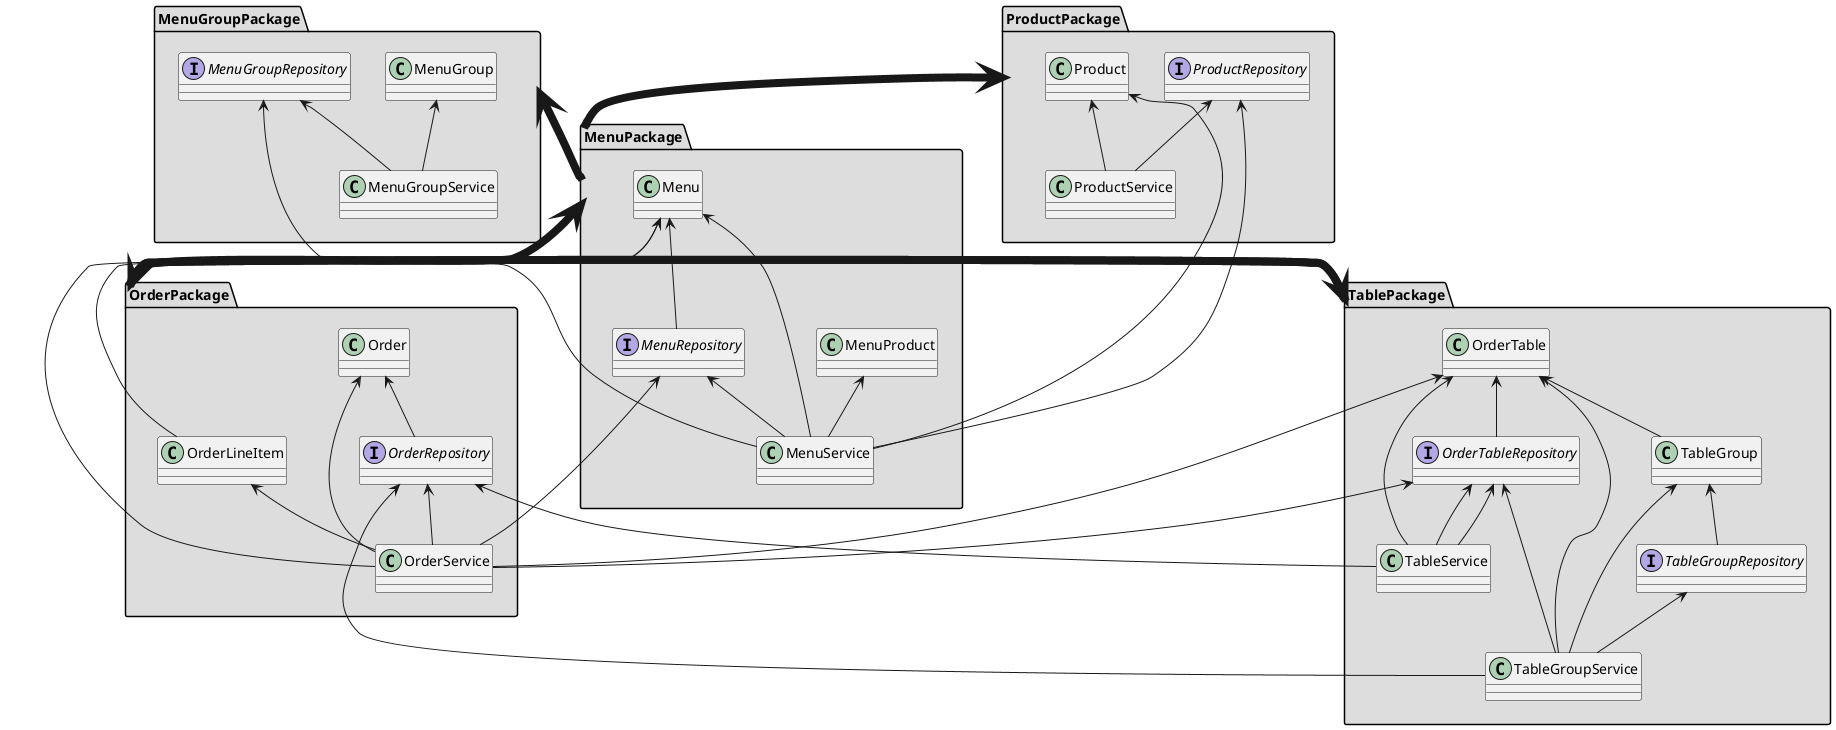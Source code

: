 @startuml
package MenuPackage #DDDDDD {
  class MenuService
  class Menu
  class MenuProduct
  interface MenuRepository
}
package MenuGroupPackage #DDDDDD {
  class MenuGroupService
  class MenuGroup
  interface MenuGroupRepository
}
package OrderPackage #DDDDDD {
  class OrderService
  class Order
  class OrderLineItem
  interface OrderRepository
}
package ProductPackage #DDDDDD {
  class ProductService
  class Product
  interface ProductRepository
}
package TablePackage #DDDDDD {
  class TableService
  class TableGroupService
  class OrderTable
  class TableGroup
  interface OrderTableRepository
  interface TableGroupRepository
}

  ProductPackage <-[thickness=8]- MenuPackage
  MenuGroupPackage <-[thickness=8]- MenuPackage
  MenuPackage <-[thickness=8]- OrderPackage
  TablePackage <-[thickness=8]- OrderPackage
  OrderPackage <-[thickness=8]- TablePackage


  Menu <-- MenuService
  'MenuGroup <-- MenuService
  MenuGroupRepository <-- MenuService
  MenuProduct <-- MenuService
  MenuRepository <-- MenuService
  Product <-- MenuService
  ProductRepository <-- MenuService

  'MenuGroup <-- Menu

  'Product <-- MenuProduct

  MenuGroup <-- MenuGroupService
  MenuGroupRepository <-- MenuGroupService
'------------------------------------------------------
  'OrderTable <-- Order

  Menu <-- OrderLineItem

  Menu <-- OrderService
  MenuRepository <-- OrderService
  Order <-- OrderService
  OrderLineItem <-- OrderService
  OrderRepository <-- OrderService
  OrderTable <-- OrderService
  OrderTableRepository <-- OrderService

  Product <-- ProductService
  ProductRepository <-- ProductService

  OrderTable <-- TableGroup

  OrderRepository <-- TableGroupService
  OrderTable <-- TableGroupService
  OrderTableRepository <-- TableGroupService
  TableGroup <-- TableGroupService
  TableGroupRepository <-- TableGroupService

  OrderRepository <-- TableService
  OrderTable <-- TableService
  OrderTableRepository <-- TableService

  TableGroup <-- TableGroupRepository
  Order <-- OrderRepository
  Menu <-- MenuRepository
  OrderTableRepository <-- TableService
  OrderTable <-- OrderTableRepository
@enduml